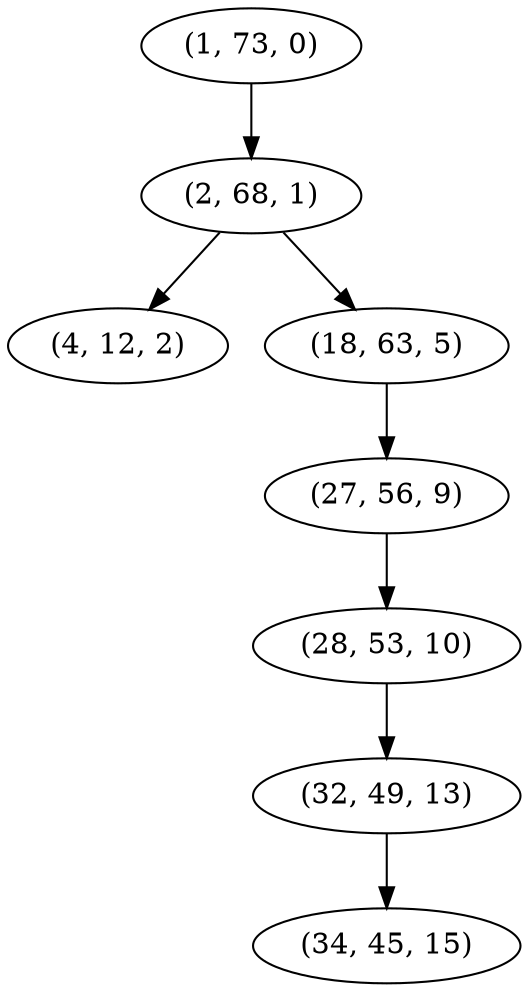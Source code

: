 digraph tree {
    "(1, 73, 0)";
    "(2, 68, 1)";
    "(4, 12, 2)";
    "(18, 63, 5)";
    "(27, 56, 9)";
    "(28, 53, 10)";
    "(32, 49, 13)";
    "(34, 45, 15)";
    "(1, 73, 0)" -> "(2, 68, 1)";
    "(2, 68, 1)" -> "(4, 12, 2)";
    "(2, 68, 1)" -> "(18, 63, 5)";
    "(18, 63, 5)" -> "(27, 56, 9)";
    "(27, 56, 9)" -> "(28, 53, 10)";
    "(28, 53, 10)" -> "(32, 49, 13)";
    "(32, 49, 13)" -> "(34, 45, 15)";
}
